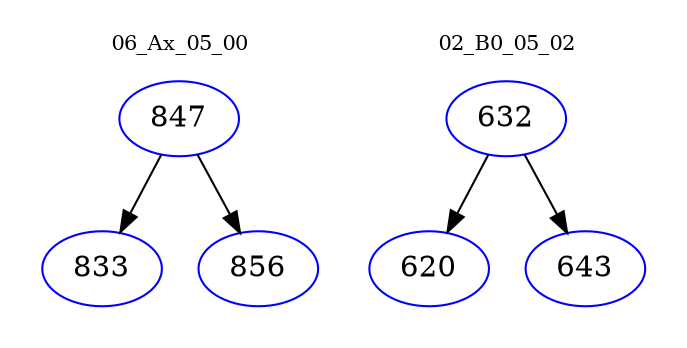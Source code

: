 digraph{
subgraph cluster_0 {
color = white
label = "06_Ax_05_00";
fontsize=10;
T0_847 [label="847", color="blue"]
T0_847 -> T0_833 [color="black"]
T0_833 [label="833", color="blue"]
T0_847 -> T0_856 [color="black"]
T0_856 [label="856", color="blue"]
}
subgraph cluster_1 {
color = white
label = "02_B0_05_02";
fontsize=10;
T1_632 [label="632", color="blue"]
T1_632 -> T1_620 [color="black"]
T1_620 [label="620", color="blue"]
T1_632 -> T1_643 [color="black"]
T1_643 [label="643", color="blue"]
}
}
